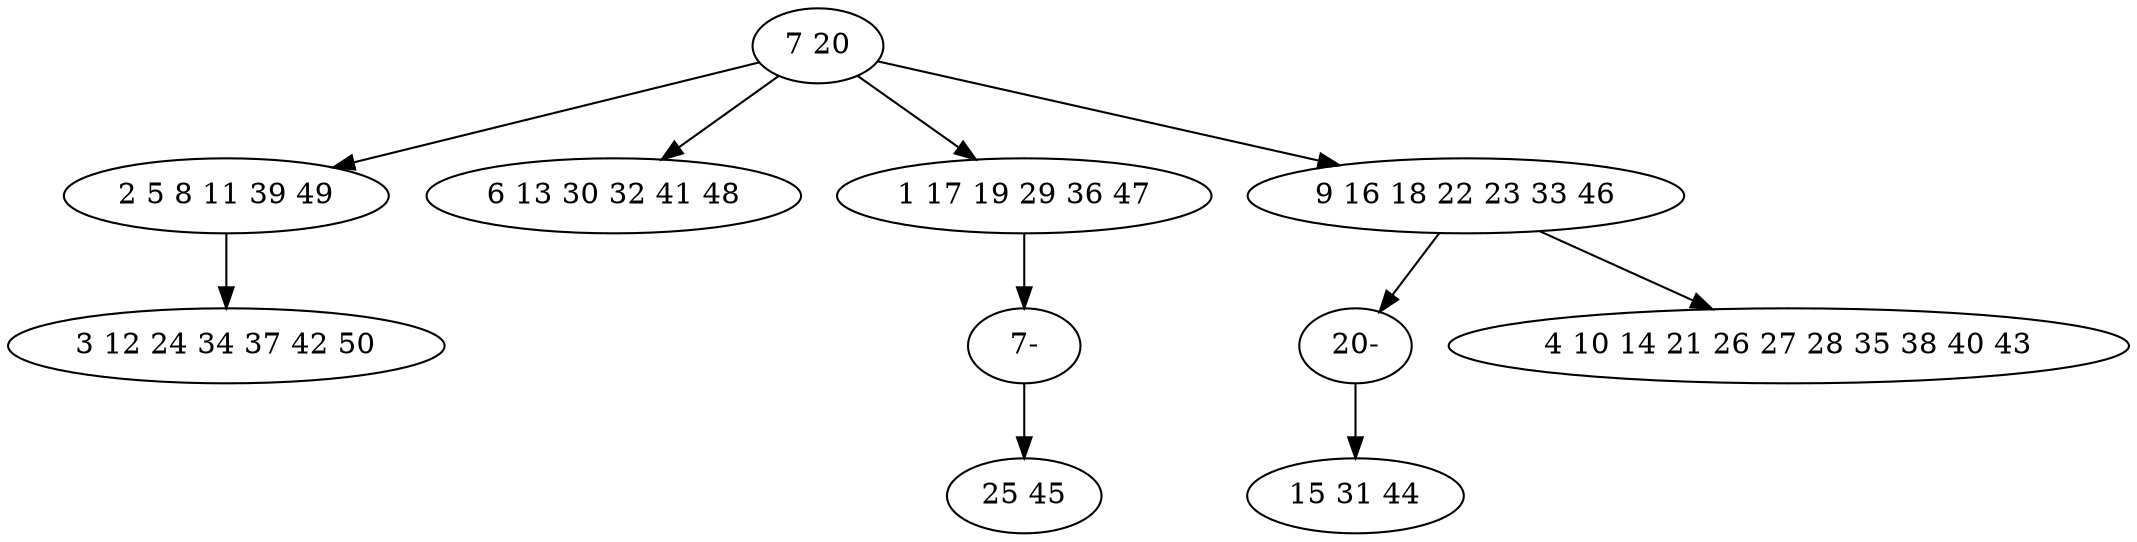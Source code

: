 digraph true_tree {
	"0" -> "1"
	"0" -> "2"
	"0" -> "3"
	"0" -> "4"
	"3" -> "10"
	"4" -> "9"
	"4" -> "7"
	"1" -> "8"
	"9" -> "6"
	"10" -> "5"
	"0" [label="7 20"];
	"1" [label="2 5 8 11 39 49"];
	"2" [label="6 13 30 32 41 48"];
	"3" [label="1 17 19 29 36 47"];
	"4" [label="9 16 18 22 23 33 46"];
	"5" [label="25 45"];
	"6" [label="15 31 44"];
	"7" [label="4 10 14 21 26 27 28 35 38 40 43"];
	"8" [label="3 12 24 34 37 42 50"];
	"9" [label="20-"];
	"10" [label="7-"];
}

